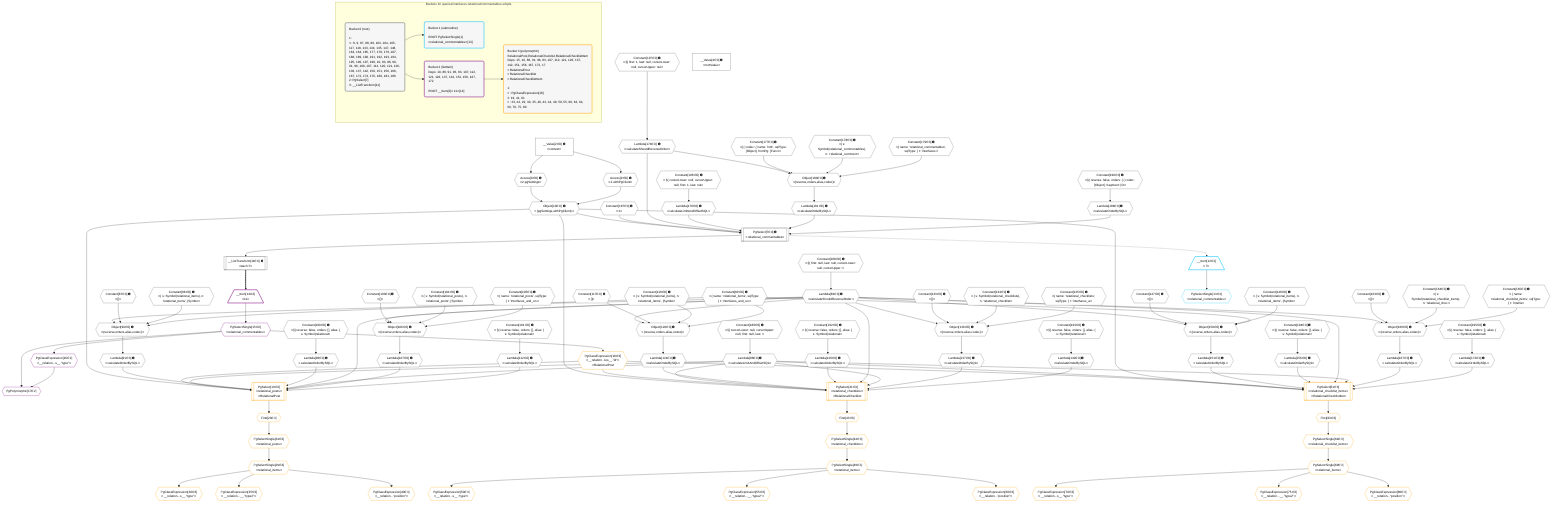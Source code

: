%%{init: {'themeVariables': { 'fontSize': '12px'}}}%%
graph TD
    classDef path fill:#eee,stroke:#000,color:#000
    classDef plan fill:#fff,stroke-width:1px,color:#000
    classDef itemplan fill:#fff,stroke-width:2px,color:#000
    classDef unbatchedplan fill:#dff,stroke-width:1px,color:#000
    classDef sideeffectplan fill:#fcc,stroke-width:2px,color:#000
    classDef bucket fill:#f6f6f6,color:#000,stroke-width:2px,text-align:left


    %% plan dependencies
    PgSelect7[["PgSelect[7∈0] ➊<br />ᐸrelational_commentablesᐳ"]]:::plan
    Object10{{"Object[10∈0] ➊<br />ᐸ{pgSettings,withPgClient}ᐳ"}}:::plan
    Constant187{{"Constant[187∈0] ➊<br />ᐸ1ᐳ"}}:::plan
    Lambda174{{"Lambda[174∈0] ➊<br />ᐸcalculateShouldReverseOrderᐳ"}}:::plan
    Lambda176{{"Lambda[176∈0] ➊<br />ᐸcalculateLimitAndOffsetSQLᐳ"}}:::plan
    Lambda181{{"Lambda[181∈0] ➊<br />ᐸcalculateOrderBySQLᐳ"}}:::plan
    Lambda186{{"Lambda[186∈0] ➊<br />ᐸcalculateOrderBySQLᐳ"}}:::plan
    Object10 & Constant187 & Lambda174 & Lambda176 & Lambda181 & Lambda186 --> PgSelect7
    Object90{{"Object[90∈0] ➊<br />ᐸ{reverse,orders,alias,codec}ᐳ"}}:::plan
    Lambda83{{"Lambda[83∈0] ➊<br />ᐸcalculateShouldReverseOrderᐳ"}}:::plan
    Constant87{{"Constant[87∈0] ➊<br />ᐸ[]ᐳ"}}:::plan
    Constant88{{"Constant[88∈0] ➊<br />ᐸ{ s: Symbol(relational_items), n: 'relational_items', [Symboᐳ"}}:::plan
    Constant89{{"Constant[89∈0] ➊<br />ᐸ{ name: 'relational_items', sqlType: { t: 'interfaces_and_unᐳ"}}:::plan
    Lambda83 & Constant87 & Constant88 & Constant89 --> Object90
    Object106{{"Object[106∈0] ➊<br />ᐸ{reverse,orders,alias,codec}ᐳ"}}:::plan
    Constant103{{"Constant[103∈0] ➊<br />ᐸ[]ᐳ"}}:::plan
    Constant104{{"Constant[104∈0] ➊<br />ᐸ{ s: Symbol(relational_posts), n: 'relational_posts', [Symboᐳ"}}:::plan
    Constant105{{"Constant[105∈0] ➊<br />ᐸ{ name: 'relational_posts', sqlType: { t: 'interfaces_and_unᐳ"}}:::plan
    Lambda83 & Constant103 & Constant104 & Constant105 --> Object106
    Object120{{"Object[120∈0] ➊<br />ᐸ{reverse,orders,alias,codec}ᐳ"}}:::plan
    Constant117{{"Constant[117∈0] ➊<br />ᐸ[]ᐳ"}}:::plan
    Constant118{{"Constant[118∈0] ➊<br />ᐸ{ s: Symbol(relational_items), n: 'relational_items', [Symboᐳ"}}:::plan
    Lambda83 & Constant117 & Constant118 & Constant89 --> Object120
    Object136{{"Object[136∈0] ➊<br />ᐸ{reverse,orders,alias,codec}ᐳ"}}:::plan
    Constant133{{"Constant[133∈0] ➊<br />ᐸ[]ᐳ"}}:::plan
    Constant134{{"Constant[134∈0] ➊<br />ᐸ{ s: Symbol(relational_checklists), n: 'relational_checklistᐳ"}}:::plan
    Constant135{{"Constant[135∈0] ➊<br />ᐸ{ name: 'relational_checklists', sqlType: { t: 'interfaces_aᐳ"}}:::plan
    Lambda83 & Constant133 & Constant134 & Constant135 --> Object136
    Object150{{"Object[150∈0] ➊<br />ᐸ{reverse,orders,alias,codec}ᐳ"}}:::plan
    Constant147{{"Constant[147∈0] ➊<br />ᐸ[]ᐳ"}}:::plan
    Constant148{{"Constant[148∈0] ➊<br />ᐸ{ s: Symbol(relational_items), n: 'relational_items', [Symboᐳ"}}:::plan
    Lambda83 & Constant147 & Constant148 & Constant89 --> Object150
    Object166{{"Object[166∈0] ➊<br />ᐸ{reverse,orders,alias,codec}ᐳ"}}:::plan
    Constant163{{"Constant[163∈0] ➊<br />ᐸ[]ᐳ"}}:::plan
    Constant164{{"Constant[164∈0] ➊<br />ᐸ{ s: Symbol(relational_checklist_items), n: 'relational_checᐳ"}}:::plan
    Constant165{{"Constant[165∈0] ➊<br />ᐸ{ name: 'relational_checklist_items', sqlType: { t: 'interfaᐳ"}}:::plan
    Lambda83 & Constant163 & Constant164 & Constant165 --> Object166
    Object180{{"Object[180∈0] ➊<br />ᐸ{reverse,orders,alias,codec}ᐳ"}}:::plan
    Constant177{{"Constant[177∈0] ➊<br />ᐸ[ { codec: { name: 'int4', sqlType: [Object], fromPg: [Functᐳ"}}:::plan
    Constant178{{"Constant[178∈0] ➊<br />ᐸ{ s: Symbol(relational_commentables), n: 'relational_commentᐳ"}}:::plan
    Constant179{{"Constant[179∈0] ➊<br />ᐸ{ name: 'relational_commentables', sqlType: { t: 'interfacesᐳ"}}:::plan
    Lambda174 & Constant177 & Constant178 & Constant179 --> Object180
    Access8{{"Access[8∈0] ➊<br />ᐸ2.pgSettingsᐳ"}}:::plan
    Access9{{"Access[9∈0] ➊<br />ᐸ2.withPgClientᐳ"}}:::plan
    Access8 & Access9 --> Object10
    __Value2["__Value[2∈0] ➊<br />ᐸcontextᐳ"]:::plan
    __Value2 --> Access8
    __Value2 --> Access9
    __ListTransform11[["__ListTransform[11∈0] ➊<br />ᐸeach:7ᐳ"]]:::plan
    PgSelect7 --> __ListTransform11
    Constant188{{"Constant[188∈0] ➊<br />ᐸ§{ first: null, last: null, cursorLower: null, cursorUpper: ᐳ"}}:::plan
    Constant188 --> Lambda83
    Lambda86{{"Lambda[86∈0] ➊<br />ᐸcalculateLimitAndOffsetSQLᐳ"}}:::plan
    Constant189{{"Constant[189∈0] ➊<br />ᐸ§{ cursorLower: null, cursorUpper: null, first: null, last: ᐳ"}}:::plan
    Constant189 --> Lambda86
    Lambda91{{"Lambda[91∈0] ➊<br />ᐸcalculateOrderBySQLᐳ"}}:::plan
    Object90 --> Lambda91
    Lambda96{{"Lambda[96∈0] ➊<br />ᐸcalculateOrderBySQLᐳ"}}:::plan
    Constant190{{"Constant[190∈0] ➊<br />ᐸ§{ reverse: false, orders: [], alias: { s: Symbol(relationalᐳ"}}:::plan
    Constant190 --> Lambda96
    Lambda107{{"Lambda[107∈0] ➊<br />ᐸcalculateOrderBySQLᐳ"}}:::plan
    Object106 --> Lambda107
    Lambda112{{"Lambda[112∈0] ➊<br />ᐸcalculateOrderBySQLᐳ"}}:::plan
    Constant191{{"Constant[191∈0] ➊<br />ᐸ§{ reverse: false, orders: [], alias: { s: Symbol(relationalᐳ"}}:::plan
    Constant191 --> Lambda112
    Lambda121{{"Lambda[121∈0] ➊<br />ᐸcalculateOrderBySQLᐳ"}}:::plan
    Object120 --> Lambda121
    Lambda126{{"Lambda[126∈0] ➊<br />ᐸcalculateOrderBySQLᐳ"}}:::plan
    Constant192{{"Constant[192∈0] ➊<br />ᐸ§{ reverse: false, orders: [], alias: { s: Symbol(relationalᐳ"}}:::plan
    Constant192 --> Lambda126
    Lambda137{{"Lambda[137∈0] ➊<br />ᐸcalculateOrderBySQLᐳ"}}:::plan
    Object136 --> Lambda137
    Lambda142{{"Lambda[142∈0] ➊<br />ᐸcalculateOrderBySQLᐳ"}}:::plan
    Constant193{{"Constant[193∈0] ➊<br />ᐸ§{ reverse: false, orders: [], alias: { s: Symbol(relationalᐳ"}}:::plan
    Constant193 --> Lambda142
    Lambda151{{"Lambda[151∈0] ➊<br />ᐸcalculateOrderBySQLᐳ"}}:::plan
    Object150 --> Lambda151
    Lambda156{{"Lambda[156∈0] ➊<br />ᐸcalculateOrderBySQLᐳ"}}:::plan
    Constant194{{"Constant[194∈0] ➊<br />ᐸ§{ reverse: false, orders: [], alias: { s: Symbol(relationalᐳ"}}:::plan
    Constant194 --> Lambda156
    Lambda167{{"Lambda[167∈0] ➊<br />ᐸcalculateOrderBySQLᐳ"}}:::plan
    Object166 --> Lambda167
    Lambda172{{"Lambda[172∈0] ➊<br />ᐸcalculateOrderBySQLᐳ"}}:::plan
    Constant195{{"Constant[195∈0] ➊<br />ᐸ§{ reverse: false, orders: [], alias: { s: Symbol(relationalᐳ"}}:::plan
    Constant195 --> Lambda172
    Constant197{{"Constant[197∈0] ➊<br />ᐸ§{ first: 1, last: null, cursorLower: null, cursorUpper: nulᐳ"}}:::plan
    Constant197 --> Lambda174
    Constant198{{"Constant[198∈0] ➊<br />ᐸ§{ cursorLower: null, cursorUpper: null, first: 1, last: nulᐳ"}}:::plan
    Constant198 --> Lambda176
    Object180 --> Lambda181
    Constant196{{"Constant[196∈0] ➊<br />ᐸ§{ reverse: false, orders: [ { codec: [Object], fragment: [Oᐳ"}}:::plan
    Constant196 --> Lambda186
    __Value4["__Value[4∈0] ➊<br />ᐸrootValueᐳ"]:::plan
    __Item12[/"__Item[12∈1]<br />ᐸ7ᐳ"\]:::itemplan
    PgSelect7 -.-> __Item12
    PgSelectSingle13{{"PgSelectSingle[13∈1]<br />ᐸrelational_commentablesᐳ"}}:::plan
    __Item12 --> PgSelectSingle13
    PgPolymorphic17{{"PgPolymorphic[17∈2]"}}:::plan
    PgSelectSingle15{{"PgSelectSingle[15∈2]<br />ᐸrelational_commentablesᐳ"}}:::plan
    PgClassExpression16{{"PgClassExpression[16∈2]<br />ᐸ__relation...s__.”type”ᐳ"}}:::plan
    PgSelectSingle15 & PgClassExpression16 --> PgPolymorphic17
    __Item14[/"__Item[14∈2]<br />ᐸ11ᐳ"\]:::itemplan
    __ListTransform11 ==> __Item14
    __Item14 --> PgSelectSingle15
    PgSelectSingle15 --> PgClassExpression16
    PgSelect19[["PgSelect[19∈3]<br />ᐸrelational_postsᐳ<br />ᐳRelationalPost"]]:::plan
    PgClassExpression18{{"PgClassExpression[18∈3]<br />ᐸ__relation...les__.”id”ᐳ<br />ᐳRelationalPost"}}:::plan
    Object10 & PgClassExpression18 & Lambda86 & Lambda91 & Lambda96 & Lambda83 & Lambda86 & Lambda107 & Lambda112 --> PgSelect19
    PgSelect41[["PgSelect[41∈3]<br />ᐸrelational_checklistsᐳ<br />ᐳRelationalChecklist"]]:::plan
    Object10 & PgClassExpression18 & Lambda86 & Lambda121 & Lambda126 & Lambda83 & Lambda86 & Lambda137 & Lambda142 --> PgSelect41
    PgSelect61[["PgSelect[61∈3]<br />ᐸrelational_checklist_itemsᐳ<br />ᐳRelationalChecklistItem"]]:::plan
    Object10 & PgClassExpression18 & Lambda86 & Lambda151 & Lambda156 & Lambda83 & Lambda86 & Lambda167 & Lambda172 --> PgSelect61
    PgSelectSingle15 --> PgClassExpression18
    First23{{"First[23∈3]"}}:::plan
    PgSelect19 --> First23
    PgSelectSingle24{{"PgSelectSingle[24∈3]<br />ᐸrelational_postsᐳ"}}:::plan
    First23 --> PgSelectSingle24
    PgSelectSingle29{{"PgSelectSingle[29∈3]<br />ᐸrelational_itemsᐳ"}}:::plan
    PgSelectSingle24 --> PgSelectSingle29
    PgClassExpression30{{"PgClassExpression[30∈3]<br />ᐸ__relation...s__.”type”ᐳ"}}:::plan
    PgSelectSingle29 --> PgClassExpression30
    PgClassExpression35{{"PgClassExpression[35∈3]<br />ᐸ__relation...__.”type2”ᐳ"}}:::plan
    PgSelectSingle29 --> PgClassExpression35
    PgClassExpression40{{"PgClassExpression[40∈3]<br />ᐸ__relation...”position”ᐳ"}}:::plan
    PgSelectSingle29 --> PgClassExpression40
    First43{{"First[43∈3]"}}:::plan
    PgSelect41 --> First43
    PgSelectSingle44{{"PgSelectSingle[44∈3]<br />ᐸrelational_checklistsᐳ"}}:::plan
    First43 --> PgSelectSingle44
    PgSelectSingle49{{"PgSelectSingle[49∈3]<br />ᐸrelational_itemsᐳ"}}:::plan
    PgSelectSingle44 --> PgSelectSingle49
    PgClassExpression50{{"PgClassExpression[50∈3]<br />ᐸ__relation...s__.”type”ᐳ"}}:::plan
    PgSelectSingle49 --> PgClassExpression50
    PgClassExpression55{{"PgClassExpression[55∈3]<br />ᐸ__relation...__.”type2”ᐳ"}}:::plan
    PgSelectSingle49 --> PgClassExpression55
    PgClassExpression60{{"PgClassExpression[60∈3]<br />ᐸ__relation...”position”ᐳ"}}:::plan
    PgSelectSingle49 --> PgClassExpression60
    First63{{"First[63∈3]"}}:::plan
    PgSelect61 --> First63
    PgSelectSingle64{{"PgSelectSingle[64∈3]<br />ᐸrelational_checklist_itemsᐳ"}}:::plan
    First63 --> PgSelectSingle64
    PgSelectSingle69{{"PgSelectSingle[69∈3]<br />ᐸrelational_itemsᐳ"}}:::plan
    PgSelectSingle64 --> PgSelectSingle69
    PgClassExpression70{{"PgClassExpression[70∈3]<br />ᐸ__relation...s__.”type”ᐳ"}}:::plan
    PgSelectSingle69 --> PgClassExpression70
    PgClassExpression75{{"PgClassExpression[75∈3]<br />ᐸ__relation...__.”type2”ᐳ"}}:::plan
    PgSelectSingle69 --> PgClassExpression75
    PgClassExpression80{{"PgClassExpression[80∈3]<br />ᐸ__relation...”position”ᐳ"}}:::plan
    PgSelectSingle69 --> PgClassExpression80

    %% define steps

    subgraph "Buckets for queries/interfaces-relational/commentables-simple"
    Bucket0("Bucket 0 (root)<br /><br />1: <br />ᐳ: 8, 9, 87, 88, 89, 103, 104, 105, 117, 118, 133, 134, 135, 147, 148, 163, 164, 165, 177, 178, 179, 187, 188, 189, 190, 191, 192, 193, 194, 195, 196, 197, 198, 10, 83, 86, 90, 91, 96, 106, 107, 112, 120, 121, 126, 136, 137, 142, 150, 151, 156, 166, 167, 172, 174, 176, 180, 181, 186<br />2: PgSelect[7]<br />3: __ListTransform[11]"):::bucket
    classDef bucket0 stroke:#696969
    class Bucket0,__Value2,__Value4,PgSelect7,Access8,Access9,Object10,__ListTransform11,Lambda83,Lambda86,Constant87,Constant88,Constant89,Object90,Lambda91,Lambda96,Constant103,Constant104,Constant105,Object106,Lambda107,Lambda112,Constant117,Constant118,Object120,Lambda121,Lambda126,Constant133,Constant134,Constant135,Object136,Lambda137,Lambda142,Constant147,Constant148,Object150,Lambda151,Lambda156,Constant163,Constant164,Constant165,Object166,Lambda167,Lambda172,Lambda174,Lambda176,Constant177,Constant178,Constant179,Object180,Lambda181,Lambda186,Constant187,Constant188,Constant189,Constant190,Constant191,Constant192,Constant193,Constant194,Constant195,Constant196,Constant197,Constant198 bucket0
    Bucket1("Bucket 1 (subroutine)<br /><br />ROOT PgSelectSingle{1}ᐸrelational_commentablesᐳ[13]"):::bucket
    classDef bucket1 stroke:#00bfff
    class Bucket1,__Item12,PgSelectSingle13 bucket1
    Bucket2("Bucket 2 (listItem)<br />Deps: 10, 86, 91, 96, 83, 107, 112, 121, 126, 137, 142, 151, 156, 167, 172<br /><br />ROOT __Item{2}ᐸ11ᐳ[14]"):::bucket
    classDef bucket2 stroke:#7f007f
    class Bucket2,__Item14,PgSelectSingle15,PgClassExpression16,PgPolymorphic17 bucket2
    Bucket3("Bucket 3 (polymorphic)<br />RelationalPost,RelationalChecklist,RelationalChecklistItem<br />Deps: 15, 10, 86, 91, 96, 83, 107, 112, 121, 126, 137, 142, 151, 156, 167, 172, 17<br />ᐳRelationalPost<br />ᐳRelationalChecklist<br />ᐳRelationalChecklistItem<br /><br />1: <br />ᐳ: PgClassExpression[18]<br />2: 19, 41, 61<br />ᐳ: 23, 24, 29, 30, 35, 40, 43, 44, 49, 50, 55, 60, 63, 64, 69, 70, 75, 80"):::bucket
    classDef bucket3 stroke:#ffa500
    class Bucket3,PgClassExpression18,PgSelect19,First23,PgSelectSingle24,PgSelectSingle29,PgClassExpression30,PgClassExpression35,PgClassExpression40,PgSelect41,First43,PgSelectSingle44,PgSelectSingle49,PgClassExpression50,PgClassExpression55,PgClassExpression60,PgSelect61,First63,PgSelectSingle64,PgSelectSingle69,PgClassExpression70,PgClassExpression75,PgClassExpression80 bucket3
    Bucket0 --> Bucket1 & Bucket2
    Bucket2 --> Bucket3
    end
